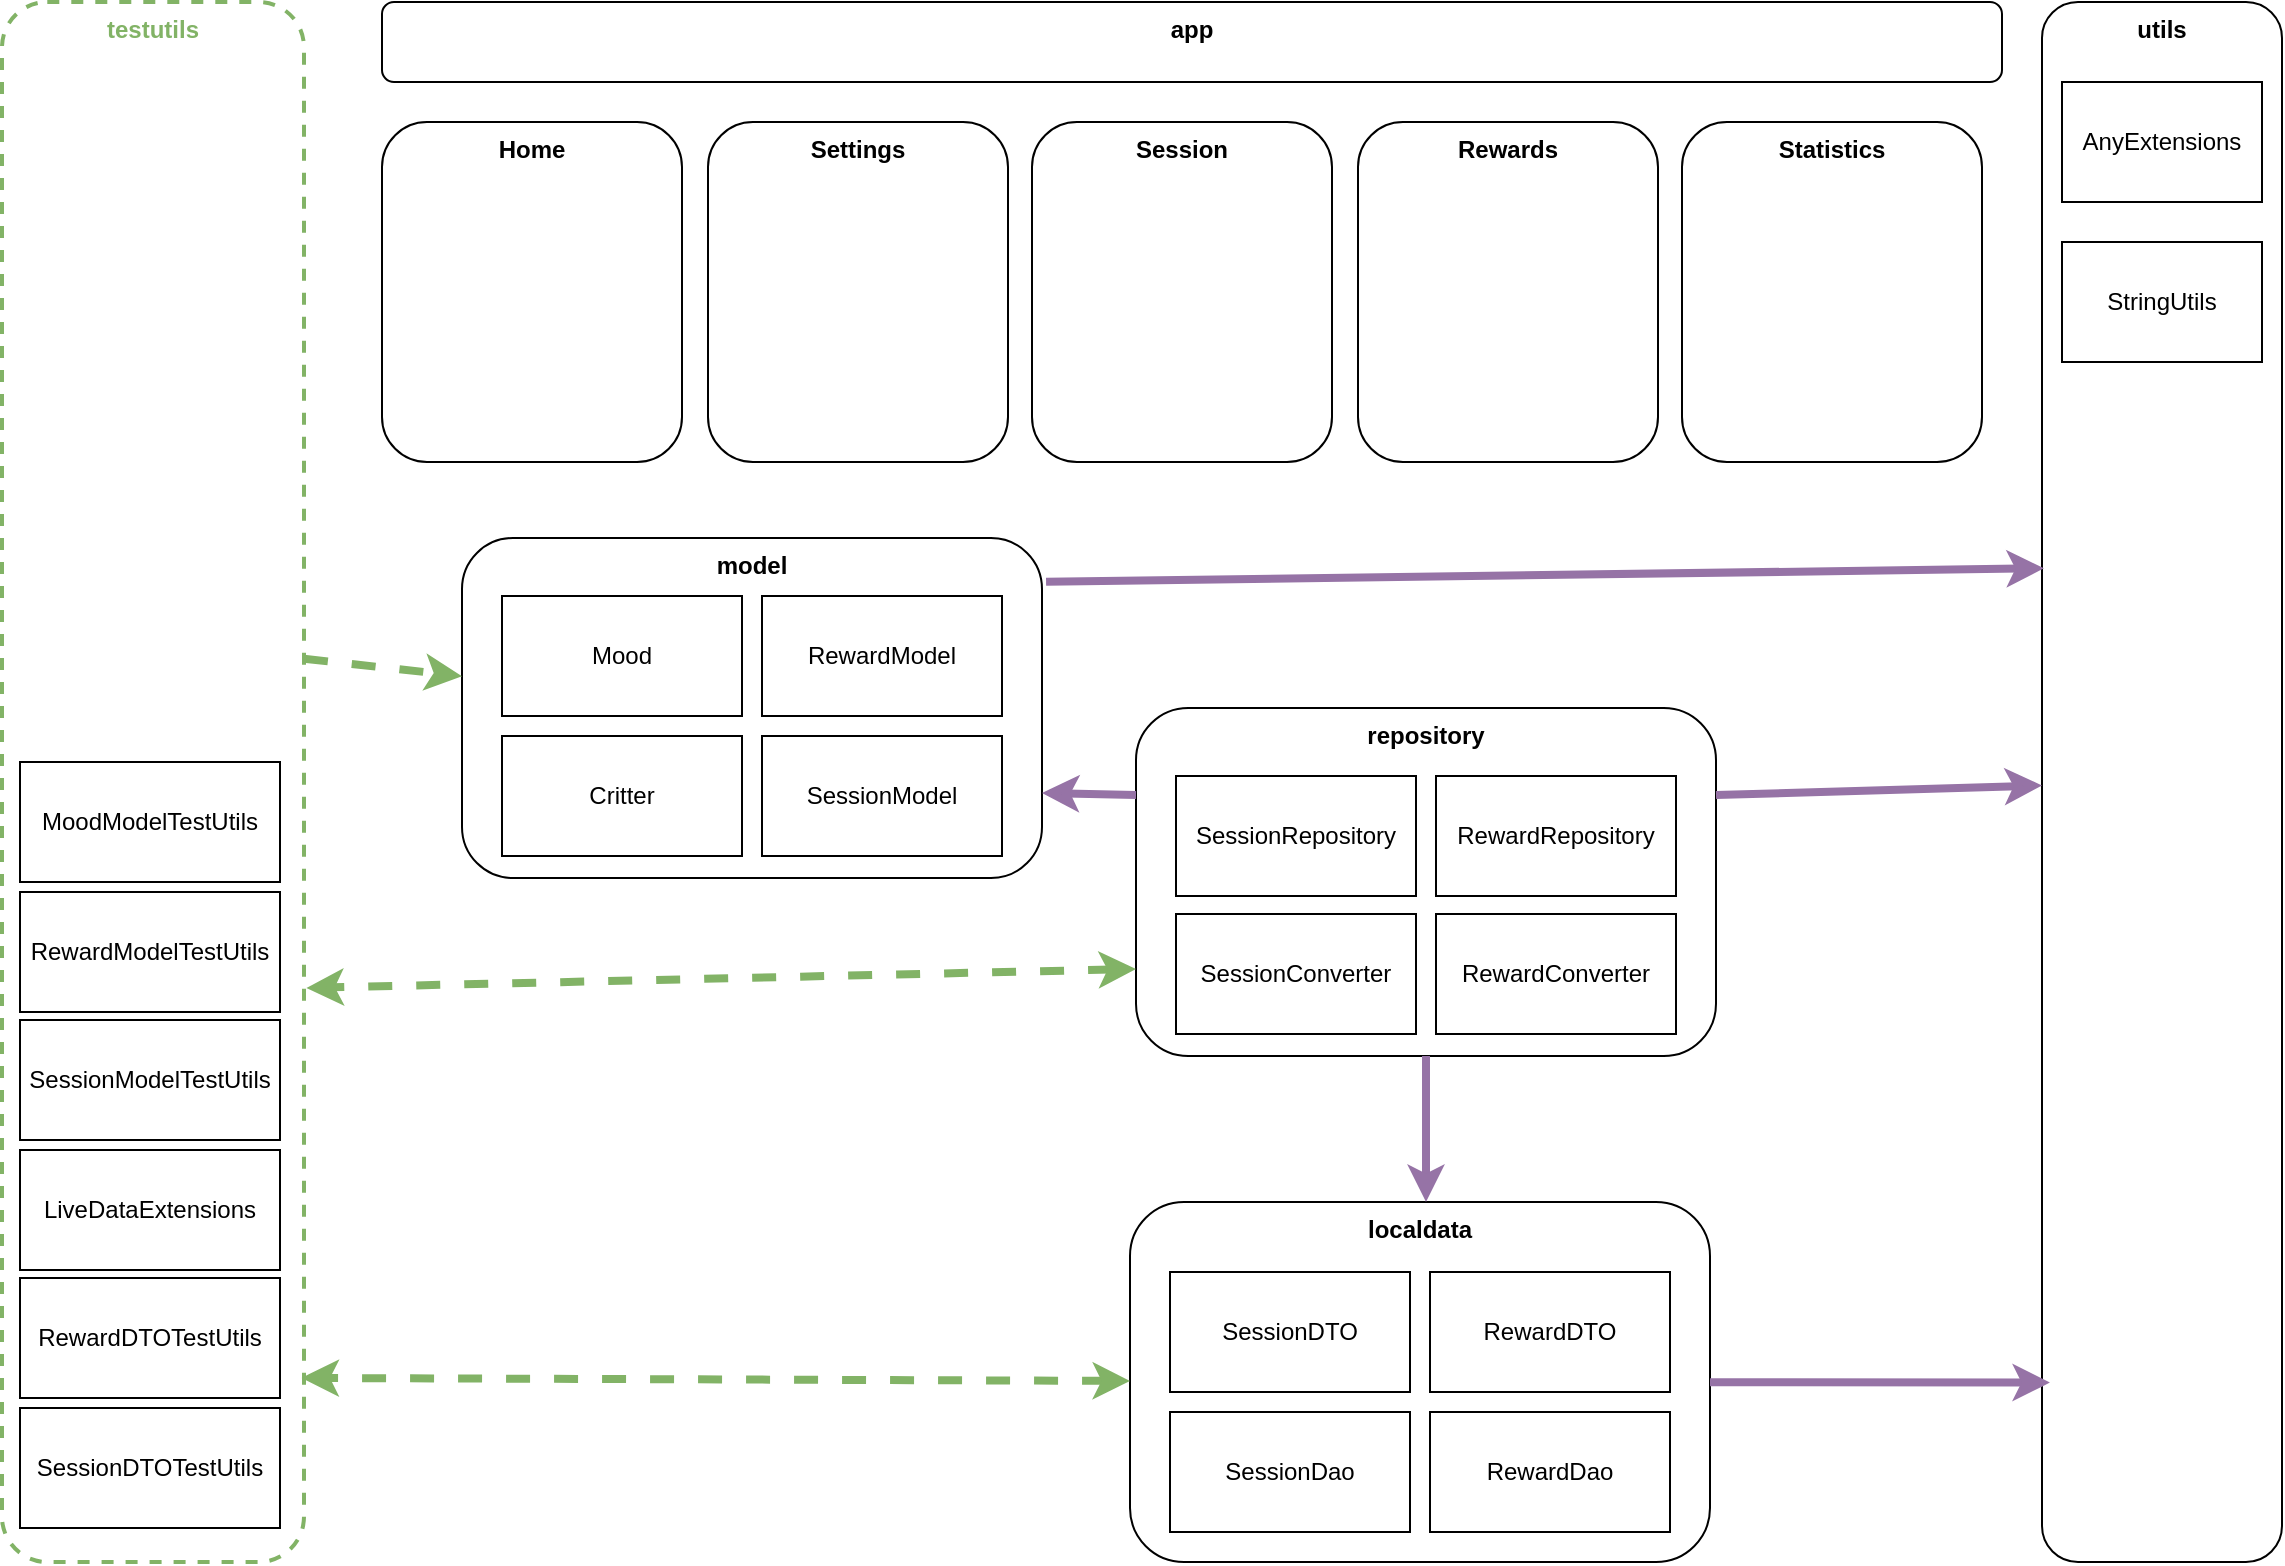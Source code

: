 <mxfile version="12.1.7" type="device" pages="1"><diagram id="6tk0zLaUR8cxoSgce8C3" name="Page-1"><mxGraphModel dx="2011" dy="1326" grid="0" gridSize="10" guides="1" tooltips="1" connect="0" arrows="0" fold="1" page="1" pageScale="1" pageWidth="1169" pageHeight="826" background="none" math="0" shadow="0"><root><mxCell id="0"/><mxCell id="1" parent="0"/><mxCell id="C4Yr6zX-DJqBoIDaoEyr-1" value="app" style="rounded=1;whiteSpace=wrap;html=1;verticalAlign=top;fontStyle=1" vertex="1" parent="1"><mxGeometry x="200" y="20" width="810" height="40" as="geometry"/></mxCell><mxCell id="C4Yr6zX-DJqBoIDaoEyr-5" value="testutils" style="rounded=1;whiteSpace=wrap;html=1;verticalAlign=top;dashed=1;strokeColor=#82B366;fillColor=none;strokeWidth=2;fontStyle=1;fontColor=#82B366;" vertex="1" parent="1"><mxGeometry x="10" y="20" width="151" height="780" as="geometry"/></mxCell><mxCell id="C4Yr6zX-DJqBoIDaoEyr-6" value="utils" style="rounded=1;whiteSpace=wrap;html=1;verticalAlign=top;fontStyle=1" vertex="1" parent="1"><mxGeometry x="1030" y="20" width="120" height="780" as="geometry"/></mxCell><mxCell id="C4Yr6zX-DJqBoIDaoEyr-21" value="" style="group" vertex="1" connectable="0" parent="1"><mxGeometry x="240" y="288" width="290" height="170" as="geometry"/></mxCell><mxCell id="C4Yr6zX-DJqBoIDaoEyr-3" value="model" style="rounded=1;whiteSpace=wrap;html=1;verticalAlign=top;fontStyle=1" vertex="1" parent="C4Yr6zX-DJqBoIDaoEyr-21"><mxGeometry width="290" height="170" as="geometry"/></mxCell><mxCell id="C4Yr6zX-DJqBoIDaoEyr-12" value="Mood" style="rounded=0;whiteSpace=wrap;html=1;" vertex="1" parent="C4Yr6zX-DJqBoIDaoEyr-21"><mxGeometry x="20" y="29" width="120" height="60" as="geometry"/></mxCell><mxCell id="C4Yr6zX-DJqBoIDaoEyr-14" value="Critter" style="rounded=0;whiteSpace=wrap;html=1;" vertex="1" parent="C4Yr6zX-DJqBoIDaoEyr-21"><mxGeometry x="20" y="99" width="120" height="60" as="geometry"/></mxCell><mxCell id="C4Yr6zX-DJqBoIDaoEyr-15" value="SessionModel" style="rounded=0;whiteSpace=wrap;html=1;" vertex="1" parent="C4Yr6zX-DJqBoIDaoEyr-21"><mxGeometry x="150" y="99" width="120" height="60" as="geometry"/></mxCell><mxCell id="C4Yr6zX-DJqBoIDaoEyr-16" value="RewardModel" style="rounded=0;whiteSpace=wrap;html=1;" vertex="1" parent="C4Yr6zX-DJqBoIDaoEyr-21"><mxGeometry x="150" y="29" width="120" height="60" as="geometry"/></mxCell><mxCell id="C4Yr6zX-DJqBoIDaoEyr-22" value="" style="group" vertex="1" connectable="0" parent="1"><mxGeometry x="577" y="373" width="290" height="174" as="geometry"/></mxCell><mxCell id="C4Yr6zX-DJqBoIDaoEyr-4" value="repository" style="rounded=1;whiteSpace=wrap;html=1;verticalAlign=top;fontStyle=1" vertex="1" parent="C4Yr6zX-DJqBoIDaoEyr-22"><mxGeometry width="290" height="174" as="geometry"/></mxCell><mxCell id="C4Yr6zX-DJqBoIDaoEyr-17" value="RewardConverter" style="rounded=0;whiteSpace=wrap;html=1;" vertex="1" parent="C4Yr6zX-DJqBoIDaoEyr-22"><mxGeometry x="150" y="103" width="120" height="60" as="geometry"/></mxCell><mxCell id="C4Yr6zX-DJqBoIDaoEyr-18" value="SessionConverter" style="rounded=0;whiteSpace=wrap;html=1;" vertex="1" parent="C4Yr6zX-DJqBoIDaoEyr-22"><mxGeometry x="20" y="103" width="120" height="60" as="geometry"/></mxCell><mxCell id="C4Yr6zX-DJqBoIDaoEyr-19" value="SessionRepository" style="rounded=0;whiteSpace=wrap;html=1;" vertex="1" parent="C4Yr6zX-DJqBoIDaoEyr-22"><mxGeometry x="20" y="34" width="120" height="60" as="geometry"/></mxCell><mxCell id="C4Yr6zX-DJqBoIDaoEyr-20" value="RewardRepository" style="rounded=0;whiteSpace=wrap;html=1;" vertex="1" parent="C4Yr6zX-DJqBoIDaoEyr-22"><mxGeometry x="150" y="34" width="120" height="60" as="geometry"/></mxCell><mxCell id="C4Yr6zX-DJqBoIDaoEyr-23" value="" style="group" vertex="1" connectable="0" parent="1"><mxGeometry x="574" y="620" width="290" height="180" as="geometry"/></mxCell><mxCell id="C4Yr6zX-DJqBoIDaoEyr-2" value="localdata" style="rounded=1;whiteSpace=wrap;html=1;verticalAlign=top;fontStyle=1" vertex="1" parent="C4Yr6zX-DJqBoIDaoEyr-23"><mxGeometry width="290" height="180" as="geometry"/></mxCell><mxCell id="C4Yr6zX-DJqBoIDaoEyr-8" value="SessionDTO" style="rounded=0;whiteSpace=wrap;html=1;" vertex="1" parent="C4Yr6zX-DJqBoIDaoEyr-23"><mxGeometry x="20" y="35" width="120" height="60" as="geometry"/></mxCell><mxCell id="C4Yr6zX-DJqBoIDaoEyr-9" value="SessionDao" style="rounded=0;whiteSpace=wrap;html=1;" vertex="1" parent="C4Yr6zX-DJqBoIDaoEyr-23"><mxGeometry x="20" y="105" width="120" height="60" as="geometry"/></mxCell><mxCell id="C4Yr6zX-DJqBoIDaoEyr-10" value="RewardDao" style="rounded=0;whiteSpace=wrap;html=1;" vertex="1" parent="C4Yr6zX-DJqBoIDaoEyr-23"><mxGeometry x="150" y="105" width="120" height="60" as="geometry"/></mxCell><mxCell id="C4Yr6zX-DJqBoIDaoEyr-11" value="RewardDTO" style="rounded=0;whiteSpace=wrap;html=1;" vertex="1" parent="C4Yr6zX-DJqBoIDaoEyr-23"><mxGeometry x="150" y="35" width="120" height="60" as="geometry"/></mxCell><mxCell id="C4Yr6zX-DJqBoIDaoEyr-25" value="" style="endArrow=classic;html=1;entryX=1;entryY=0.75;entryDx=0;entryDy=0;exitX=0;exitY=0.25;exitDx=0;exitDy=0;fillColor=#e1d5e7;strokeColor=#9673a6;strokeWidth=4;" edge="1" parent="1" source="C4Yr6zX-DJqBoIDaoEyr-4" target="C4Yr6zX-DJqBoIDaoEyr-3"><mxGeometry width="50" height="50" relative="1" as="geometry"><mxPoint x="64" y="820" as="sourcePoint"/><mxPoint x="114" y="770" as="targetPoint"/></mxGeometry></mxCell><mxCell id="C4Yr6zX-DJqBoIDaoEyr-26" value="" style="endArrow=classic;html=1;exitX=0.5;exitY=1;exitDx=0;exitDy=0;fillColor=#e1d5e7;strokeColor=#9673a6;strokeWidth=4;" edge="1" parent="1" source="C4Yr6zX-DJqBoIDaoEyr-4"><mxGeometry width="50" height="50" relative="1" as="geometry"><mxPoint x="64" y="880" as="sourcePoint"/><mxPoint x="722" y="620" as="targetPoint"/></mxGeometry></mxCell><mxCell id="C4Yr6zX-DJqBoIDaoEyr-27" value="" style="endArrow=classic;html=1;entryX=0.033;entryY=0.885;entryDx=0;entryDy=0;entryPerimeter=0;fillColor=#e1d5e7;strokeColor=#9673a6;strokeWidth=4;" edge="1" parent="1" source="C4Yr6zX-DJqBoIDaoEyr-2" target="C4Yr6zX-DJqBoIDaoEyr-6"><mxGeometry width="50" height="50" relative="1" as="geometry"><mxPoint x="50" y="880" as="sourcePoint"/><mxPoint x="100" y="830" as="targetPoint"/></mxGeometry></mxCell><mxCell id="C4Yr6zX-DJqBoIDaoEyr-28" value="" style="endArrow=classic;html=1;exitX=1;exitY=0.25;exitDx=0;exitDy=0;fillColor=#e1d5e7;strokeColor=#9673a6;strokeWidth=4;" edge="1" parent="1" source="C4Yr6zX-DJqBoIDaoEyr-4" target="C4Yr6zX-DJqBoIDaoEyr-6"><mxGeometry width="50" height="50" relative="1" as="geometry"><mxPoint x="50" y="880" as="sourcePoint"/><mxPoint x="100" y="830" as="targetPoint"/></mxGeometry></mxCell><mxCell id="C4Yr6zX-DJqBoIDaoEyr-29" value="" style="endArrow=classic;html=1;entryX=0.008;entryY=0.363;entryDx=0;entryDy=0;fillColor=#e1d5e7;strokeColor=#9673a6;strokeWidth=4;exitX=1.007;exitY=0.129;exitDx=0;exitDy=0;exitPerimeter=0;entryPerimeter=0;" edge="1" parent="1" source="C4Yr6zX-DJqBoIDaoEyr-3" target="C4Yr6zX-DJqBoIDaoEyr-6"><mxGeometry width="50" height="50" relative="1" as="geometry"><mxPoint x="50" y="880" as="sourcePoint"/><mxPoint x="100" y="830" as="targetPoint"/></mxGeometry></mxCell><mxCell id="C4Yr6zX-DJqBoIDaoEyr-30" value="" style="endArrow=classic;html=1;entryX=1.008;entryY=0.632;entryDx=0;entryDy=0;entryPerimeter=0;exitX=0;exitY=0.75;exitDx=0;exitDy=0;startArrow=classic;startFill=1;fillColor=#d5e8d4;strokeColor=#82b366;strokeWidth=4;dashed=1;" edge="1" parent="1" source="C4Yr6zX-DJqBoIDaoEyr-4" target="C4Yr6zX-DJqBoIDaoEyr-5"><mxGeometry width="50" height="50" relative="1" as="geometry"><mxPoint x="50" y="880" as="sourcePoint"/><mxPoint x="100" y="830" as="targetPoint"/></mxGeometry></mxCell><mxCell id="C4Yr6zX-DJqBoIDaoEyr-31" value="" style="endArrow=classic;html=1;entryX=0.992;entryY=0.882;entryDx=0;entryDy=0;entryPerimeter=0;startArrow=classic;startFill=1;fillColor=#d5e8d4;strokeColor=#82b366;strokeWidth=4;dashed=1;" edge="1" parent="1" source="C4Yr6zX-DJqBoIDaoEyr-2" target="C4Yr6zX-DJqBoIDaoEyr-5"><mxGeometry width="50" height="50" relative="1" as="geometry"><mxPoint x="50" y="880" as="sourcePoint"/><mxPoint x="100" y="830" as="targetPoint"/></mxGeometry></mxCell><mxCell id="C4Yr6zX-DJqBoIDaoEyr-32" value="" style="endArrow=classic;html=1;exitX=1;exitY=0.421;exitDx=0;exitDy=0;exitPerimeter=0;fillColor=#d5e8d4;strokeColor=#82b366;strokeWidth=4;dashed=1;" edge="1" parent="1" source="C4Yr6zX-DJqBoIDaoEyr-5" target="C4Yr6zX-DJqBoIDaoEyr-3"><mxGeometry width="50" height="50" relative="1" as="geometry"><mxPoint x="50" y="910" as="sourcePoint"/><mxPoint x="100" y="860" as="targetPoint"/></mxGeometry></mxCell><mxCell id="C4Yr6zX-DJqBoIDaoEyr-34" value="Home" style="rounded=1;whiteSpace=wrap;html=1;verticalAlign=top;fontStyle=1;glass=0;flipH=1;" vertex="1" parent="1"><mxGeometry x="200" y="80" width="150" height="170" as="geometry"/></mxCell><mxCell id="C4Yr6zX-DJqBoIDaoEyr-35" value="Settings" style="rounded=1;whiteSpace=wrap;html=1;verticalAlign=top;fontStyle=1;glass=0;flipH=1;" vertex="1" parent="1"><mxGeometry x="363" y="80" width="150" height="170" as="geometry"/></mxCell><mxCell id="C4Yr6zX-DJqBoIDaoEyr-36" value="Rewards" style="rounded=1;whiteSpace=wrap;html=1;verticalAlign=top;fontStyle=1;glass=0;flipH=1;" vertex="1" parent="1"><mxGeometry x="688" y="80" width="150" height="170" as="geometry"/></mxCell><mxCell id="C4Yr6zX-DJqBoIDaoEyr-37" value="Session" style="rounded=1;whiteSpace=wrap;html=1;verticalAlign=top;fontStyle=1;glass=0;flipH=1;" vertex="1" parent="1"><mxGeometry x="525" y="80" width="150" height="170" as="geometry"/></mxCell><mxCell id="C4Yr6zX-DJqBoIDaoEyr-38" value="Statistics" style="rounded=1;whiteSpace=wrap;html=1;verticalAlign=top;fontStyle=1;glass=0;flipH=1;" vertex="1" parent="1"><mxGeometry x="850" y="80" width="150" height="170" as="geometry"/></mxCell><mxCell id="C4Yr6zX-DJqBoIDaoEyr-42" value="AnyExtensions" style="rounded=0;whiteSpace=wrap;html=1;" vertex="1" parent="1"><mxGeometry x="1040" y="60" width="100" height="60" as="geometry"/></mxCell><mxCell id="C4Yr6zX-DJqBoIDaoEyr-43" value="StringUtils" style="rounded=0;whiteSpace=wrap;html=1;" vertex="1" parent="1"><mxGeometry x="1040" y="140" width="100" height="60" as="geometry"/></mxCell><mxCell id="C4Yr6zX-DJqBoIDaoEyr-44" value="MoodModelTestUtils" style="rounded=0;whiteSpace=wrap;html=1;" vertex="1" parent="1"><mxGeometry x="19" y="400" width="130" height="60" as="geometry"/></mxCell><mxCell id="C4Yr6zX-DJqBoIDaoEyr-45" value="RewardModelTestUtils" style="rounded=0;whiteSpace=wrap;html=1;" vertex="1" parent="1"><mxGeometry x="19" y="465" width="130" height="60" as="geometry"/></mxCell><mxCell id="C4Yr6zX-DJqBoIDaoEyr-46" value="SessionModelTestUtils" style="rounded=0;whiteSpace=wrap;html=1;" vertex="1" parent="1"><mxGeometry x="19" y="529" width="130" height="60" as="geometry"/></mxCell><mxCell id="C4Yr6zX-DJqBoIDaoEyr-47" value="LiveDataExtensions" style="rounded=0;whiteSpace=wrap;html=1;" vertex="1" parent="1"><mxGeometry x="19" y="594" width="130" height="60" as="geometry"/></mxCell><mxCell id="C4Yr6zX-DJqBoIDaoEyr-48" value="RewardDTOTestUtils" style="rounded=0;whiteSpace=wrap;html=1;" vertex="1" parent="1"><mxGeometry x="19" y="658" width="130" height="60" as="geometry"/></mxCell><mxCell id="C4Yr6zX-DJqBoIDaoEyr-49" value="SessionDTOTestUtils" style="rounded=0;whiteSpace=wrap;html=1;" vertex="1" parent="1"><mxGeometry x="19" y="723" width="130" height="60" as="geometry"/></mxCell></root></mxGraphModel></diagram></mxfile>